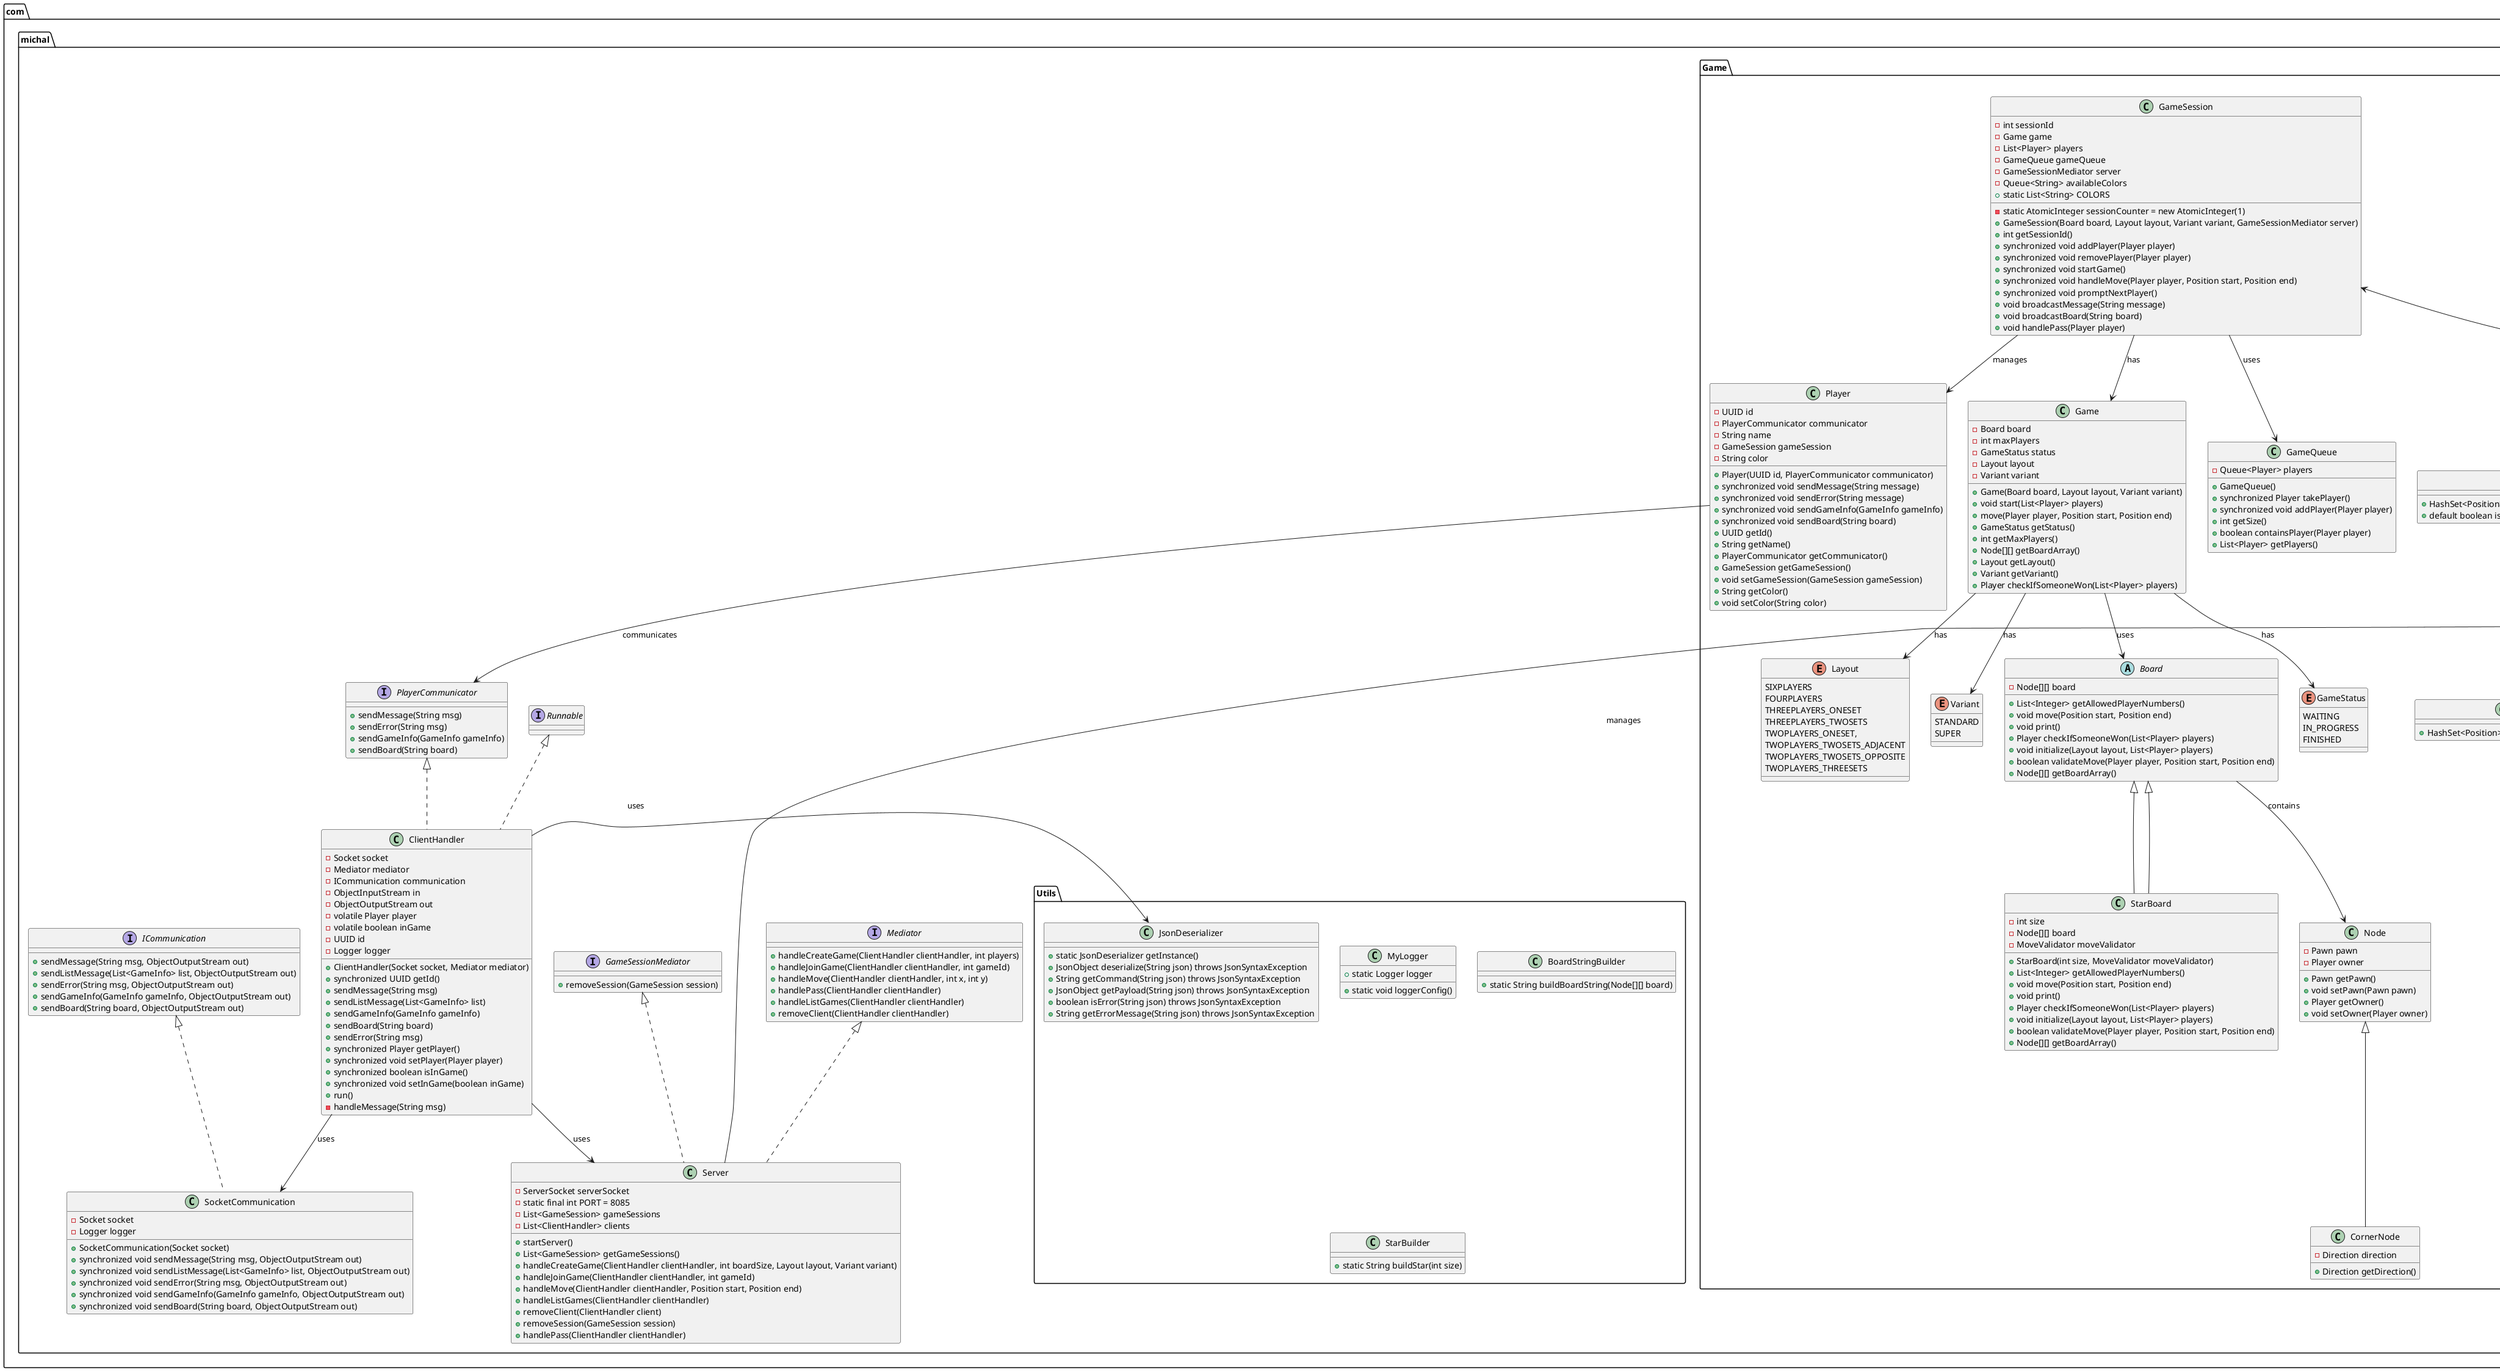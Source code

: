 @startuml

package com.michal {
    interface Mediator {
        +handleCreateGame(ClientHandler clientHandler, int players)
        +handleJoinGame(ClientHandler clientHandler, int gameId)
        +handleMove(ClientHandler clientHandler, int x, int y)
        +handlePass(ClientHandler clientHandler)
        +handleListGames(ClientHandler clientHandler)
        +removeClient(ClientHandler clientHandler)
    }

    interface PlayerCommunicator {
        +sendMessage(String msg)
        +sendError(String msg)
        +sendGameInfo(GameInfo gameInfo)
        +sendBoard(String board)
    }

    interface ICommunication {
        +sendMessage(String msg, ObjectOutputStream out)
        +sendListMessage(List<GameInfo> list, ObjectOutputStream out)
        +sendError(String msg, ObjectOutputStream out)
        +sendGameInfo(GameInfo gameInfo, ObjectOutputStream out)
        +sendBoard(String board, ObjectOutputStream out)
    }

    interface GameSessionMediator {
        +removeSession(GameSession session)
    }


    class ClientHandler implements Runnable, PlayerCommunicator {
        -Socket socket
        -Mediator mediator
        -ICommunication communication
        -ObjectInputStream in
        -ObjectOutputStream out
        -volatile Player player
        -volatile boolean inGame
        -UUID id
        -Logger logger
        +ClientHandler(Socket socket, Mediator mediator)
        +synchronized UUID getId()
        +sendMessage(String msg)
        +sendListMessage(List<GameInfo> list)
        +sendGameInfo(GameInfo gameInfo)
        +sendBoard(String board)
        +sendError(String msg)
        +synchronized Player getPlayer()
        +synchronized void setPlayer(Player player)
        +synchronized boolean isInGame()
        +synchronized void setInGame(boolean inGame)
        +run()
        -handleMessage(String msg)
    }


    class Server implements Mediator, GameSessionMediator {
        -ServerSocket serverSocket
        -static final int PORT = 8085
        -List<GameSession> gameSessions
        -List<ClientHandler> clients
        +startServer()
        +List<GameSession> getGameSessions()
        +handleCreateGame(ClientHandler clientHandler, int boardSize, Layout layout, Variant variant)
        +handleJoinGame(ClientHandler clientHandler, int gameId)
        +handleMove(ClientHandler clientHandler, Position start, Position end)
        +handleListGames(ClientHandler clientHandler)
        +removeClient(ClientHandler client)
        +removeSession(GameSession session)
        +handlePass(ClientHandler clientHandler)
    }

    class SocketCommunication implements ICommunication {
        -Socket socket
        -Logger logger
        +SocketCommunication(Socket socket)
        +synchronized void sendMessage(String msg, ObjectOutputStream out)
        +synchronized void sendListMessage(List<GameInfo> list, ObjectOutputStream out)
        +synchronized void sendError(String msg, ObjectOutputStream out)
        +synchronized void sendGameInfo(GameInfo gameInfo, ObjectOutputStream out)
        +synchronized void sendBoard(String board, ObjectOutputStream out)
    }
}

package com.michal.Game {
    abstract class Board {
        -Node[][] board
        +List<Integer> getAllowedPlayerNumbers()
        +void move(Position start, Position end)
        +void print()
        +Player checkIfSomeoneWon(List<Player> players)
        +void initialize(Layout layout, List<Player> players)
        +boolean validateMove(Player player, Position start, Position end)
        +Node[][] getBoardArray()
    }

    class StarBoard extends Board {
        -int size
        -Node[][] board
        -MoveValidator moveValidator
        +StarBoard(int size, MoveValidator moveValidator)
        +List<Integer> getAllowedPlayerNumbers()
        +void move(Position start, Position end)
        +void print()
        +Player checkIfSomeoneWon(List<Player> players)
        +void initialize(Layout layout, List<Player> players)
        +boolean validateMove(Player player, Position start, Position end)
        +Node[][] getBoardArray()
    }

    class Game {
        -Board board
        -int maxPlayers
        -GameStatus status
        -Layout layout
        -Variant variant
        +Game(Board board, Layout layout, Variant variant)
        +void start(List<Player> players)
        +move(Player player, Position start, Position end)
        +GameStatus getStatus()
        +int getMaxPlayers()
        +Node[][] getBoardArray()
        +Layout getLayout()
        +Variant getVariant()
        +Player checkIfSomeoneWon(List<Player> players)
    }

    class GameInfo {
        -int id
        -int currentPlayers
        -int maxPlayers
        +GameInfo(int id, int currentPlayers, int maxPlayers)
        +int getId()
        +void setId(int id)
        +int getCurrentPlayers()
        +void setCurrentPlayers(int currentPlayers)
        +int getMaxPlayers()
        +void setMaxPlayers(int maxPlayers)
        +String toString()
        +String getLayout()
        +String getVariant()
    }

    class GameQueue {
        -Queue<Player> players
        +GameQueue()
        +synchronized Player takePlayer()
        +synchronized void addPlayer(Player player)
        +int getSize()
        +boolean containsPlayer(Player player)
        +List<Player> getPlayers()
    }

    class GameSession {
        -static AtomicInteger sessionCounter = new AtomicInteger(1)
        -int sessionId
        -Game game
        -List<Player> players
        -GameQueue gameQueue
        -GameSessionMediator server
        -Queue<String> availableColors
        +static List<String> COLORS
        +GameSession(Board board, Layout layout, Variant variant, GameSessionMediator server)
        +int getSessionId()
        +synchronized void addPlayer(Player player)
        +synchronized void removePlayer(Player player)
        +synchronized void startGame()
        +synchronized void handleMove(Player player, Position start, Position end)
        +synchronized void promptNextPlayer()
        +void broadcastMessage(String message)
        +void broadcastBoard(String board)
        +void handlePass(Player player)
    }

    enum GameStatus {
        WAITING
        IN_PROGRESS
        FINISHED
    }

    class Player {
        -UUID id
        -PlayerCommunicator communicator
        -String name
        -GameSession gameSession
        -String color
        +Player(UUID id, PlayerCommunicator communicator)
        +synchronized void sendMessage(String message)
        +synchronized void sendError(String message)
        +synchronized void sendGameInfo(GameInfo gameInfo)
        +synchronized void sendBoard(String board)
        +UUID getId()
        +String getName()
        +PlayerCommunicator getCommunicator()
        +GameSession getGameSession()
        +void setGameSession(GameSession gameSession)
        +String getColor()
        +void setColor(String color)
    }

    class Position {
        // Methods and attributes not specified
    }

    class Pawn {
        -Player player
        +Player getPlayer()
        +void setPlayer(Player player)
    }

    class Node {
        -Pawn pawn
        -Player owner
        +Pawn getPawn()
        +void setPawn(Pawn pawn)
        +Player getOwner()
        +void setOwner(Player owner)
    }

    class CornerNode extends Node {
        -Direction direction
        +Direction getDirection()
    }

    enum Direction {
        NORTH
        SOUTH
        NORTHWEST
        NORTHEAST
        SOUTHWEST
        SOUTHEAST
    }

    enum Layout {
        SIXPLAYERS
        FOURPLAYERS
        THREEPLAYERS_ONESET
        THREEPLAYERS_TWOSETS
        TWOPLAYERS_ONESET,
        TWOPLAYERS_TWOSETS_ADJACENT
        TWOPLAYERS_TWOSETS_OPPOSITE
        TWOPLAYERS_THREESETS
    }

    enum Variant {
        STANDARD
        SUPER
    }

    interface MoveValidator {
        +HashSet<Position> getValidMoves(Node[][] board, Position start)
        +default boolean isValidMove(Node[][] board, Player player, Position start, Position end)
    }

    class MoveValidatorStandard implements MoveValidator {
        +HashSet<Position> getValidMoves(Node[][] board, Position start)
    }

    class MoveValidatorSuper implements MoveValidator {
        +HashSet<Position> getValidMoves(Node[][] board, Position start)
    }
}

package com.michal.Utils {
    class JsonDeserializer {
        +static JsonDeserializer getInstance()
        +JsonObject deserialize(String json) throws JsonSyntaxException
        +String getCommand(String json) throws JsonSyntaxException
        +JsonObject getPayload(String json) throws JsonSyntaxException
        +boolean isError(String json) throws JsonSyntaxException
        +String getErrorMessage(String json) throws JsonSyntaxException
    }

    class MyLogger {
        +static void loggerConfig()
        +static Logger logger
    }

    class BoardStringBuilder {
        +static String buildBoardString(Node[][] board)
    }

    class StarBuilder {
        +static String buildStar(int size)
    }
}

com.michal.ClientHandler --> com.michal.Server : uses
com.michal.ClientHandler --> com.michal.SocketCommunication : uses
com.michal.Server --> com.michal.Game.GameSession : manages
com.michal.Game.GameSession --> com.michal.Game.Game : has
com.michal.Game.GameSession --> com.michal.Game.Player : manages
com.michal.Game.GameSession --> com.michal.Game.GameQueue : uses
com.michal.Game.Game --> com.michal.Game.Board : uses
com.michal.Game.Player --> com.michal.PlayerCommunicator : communicates
com.michal.ClientHandler -> com.michal.Utils.JsonDeserializer : uses
com.michal.Game.Board <|-- com.michal.Game.StarBoard
com.michal.Game.Board --> com.michal.Game.Node : contains
com.michal.Game.Game --> com.michal.Game.GameStatus : has
com.michal.Game.Game --> com.michal.Game.Layout : has
com.michal.Game.Game --> com.michal.Game.Variant : has
com.michal.Game.board --> com.michal.Game.MoveValidator : uses

@enduml